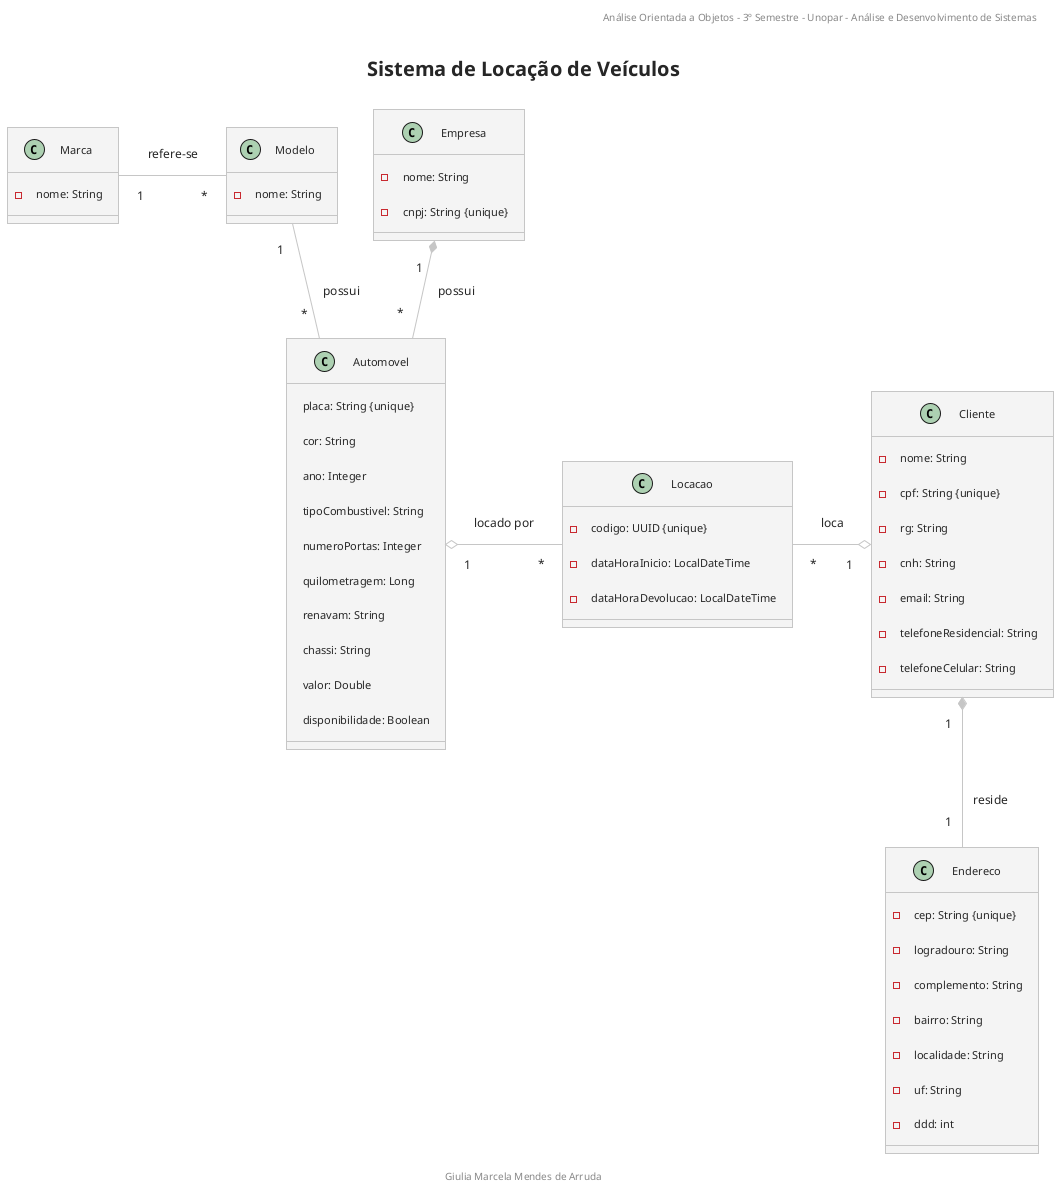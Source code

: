 @startuml
header Análise Orientada a Objetos - 3º Semestre - Unopar - Análise e Desenvolvimento de Sistemas

title Sistema de Locação de Veículos

footer Giulia Marcela Mendes de Arruda

!theme carbon-gray

class Empresa {
  - nome: String
  - cnpj: String {unique}
}

class Automovel {
  placa: String {unique}
  cor: String
  ano: Integer
  tipoCombustivel: String
  numeroPortas: Integer
  quilometragem: Long
  renavam: String
  chassi: String
  valor: Double
  disponibilidade: Boolean
}

class Cliente {
  - nome: String
  - cpf: String {unique}
  - rg: String
  - cnh: String
  - email: String
  - telefoneResidencial: String
  - telefoneCelular: String
}

class Endereco {
  - cep: String {unique}
  - logradouro: String
  - complemento: String
  - bairro: String
  - localidade: String
  - uf: String
  - ddd: int
}

class Marca {
  - nome: String
}

class Modelo {
  - nome: String
}

class Locacao {
  - codigo: UUID {unique}
  - dataHoraInicio: LocalDateTime
  - dataHoraDevolucao: LocalDateTime
}

Empresa "1" *-- "*" Automovel : possui
Cliente "1" *-- "1" Endereco : reside
Modelo "1" -- "*" Automovel : possui
Marca "1" - "*" Modelo : refere-se
Automovel "1" o- "*" Locacao : locado por 
Locacao "*" -o "1" Cliente : loca

@enduml